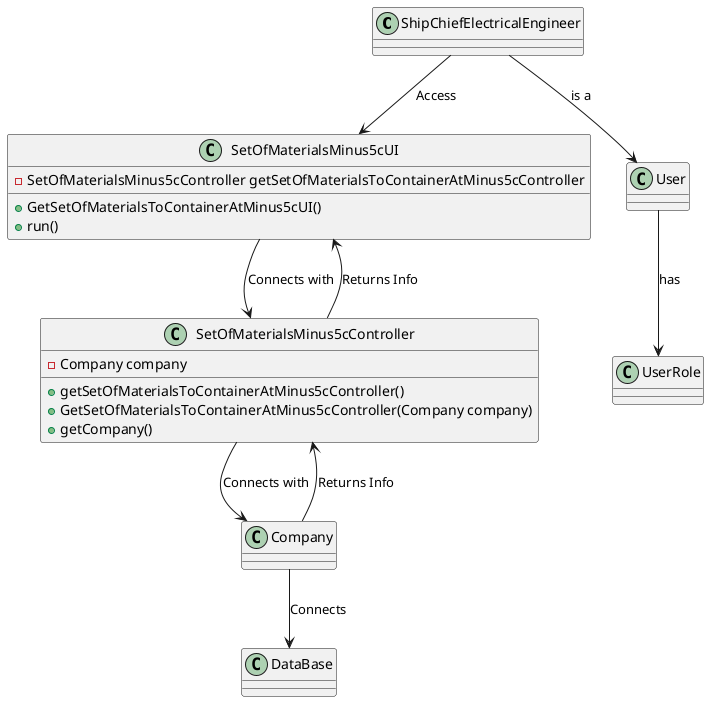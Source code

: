 @startuml

class ShipChiefElectricalEngineer{

}

class User{

}

class UserRole{

}

class Company{

}

class SetOfMaterialsMinus5cUI{
    -SetOfMaterialsMinus5cController getSetOfMaterialsToContainerAtMinus5cController
    +GetSetOfMaterialsToContainerAtMinus5cUI()
    +run()
}

class SetOfMaterialsMinus5cController{
    -Company company
    +getSetOfMaterialsToContainerAtMinus5cController()
    +GetSetOfMaterialsToContainerAtMinus5cController(Company company)
    +getCompany()
}

ShipChiefElectricalEngineer --> SetOfMaterialsMinus5cUI : Access
SetOfMaterialsMinus5cUI -down-> SetOfMaterialsMinus5cController : Connects with
ShipChiefElectricalEngineer --> User : is a
User --> UserRole : has
SetOfMaterialsMinus5cController -up-> SetOfMaterialsMinus5cUI : Returns Info
SetOfMaterialsMinus5cController --> Company : Connects with
Company --> SetOfMaterialsMinus5cController : Returns Info
Company --> DataBase : Connects

@enduml